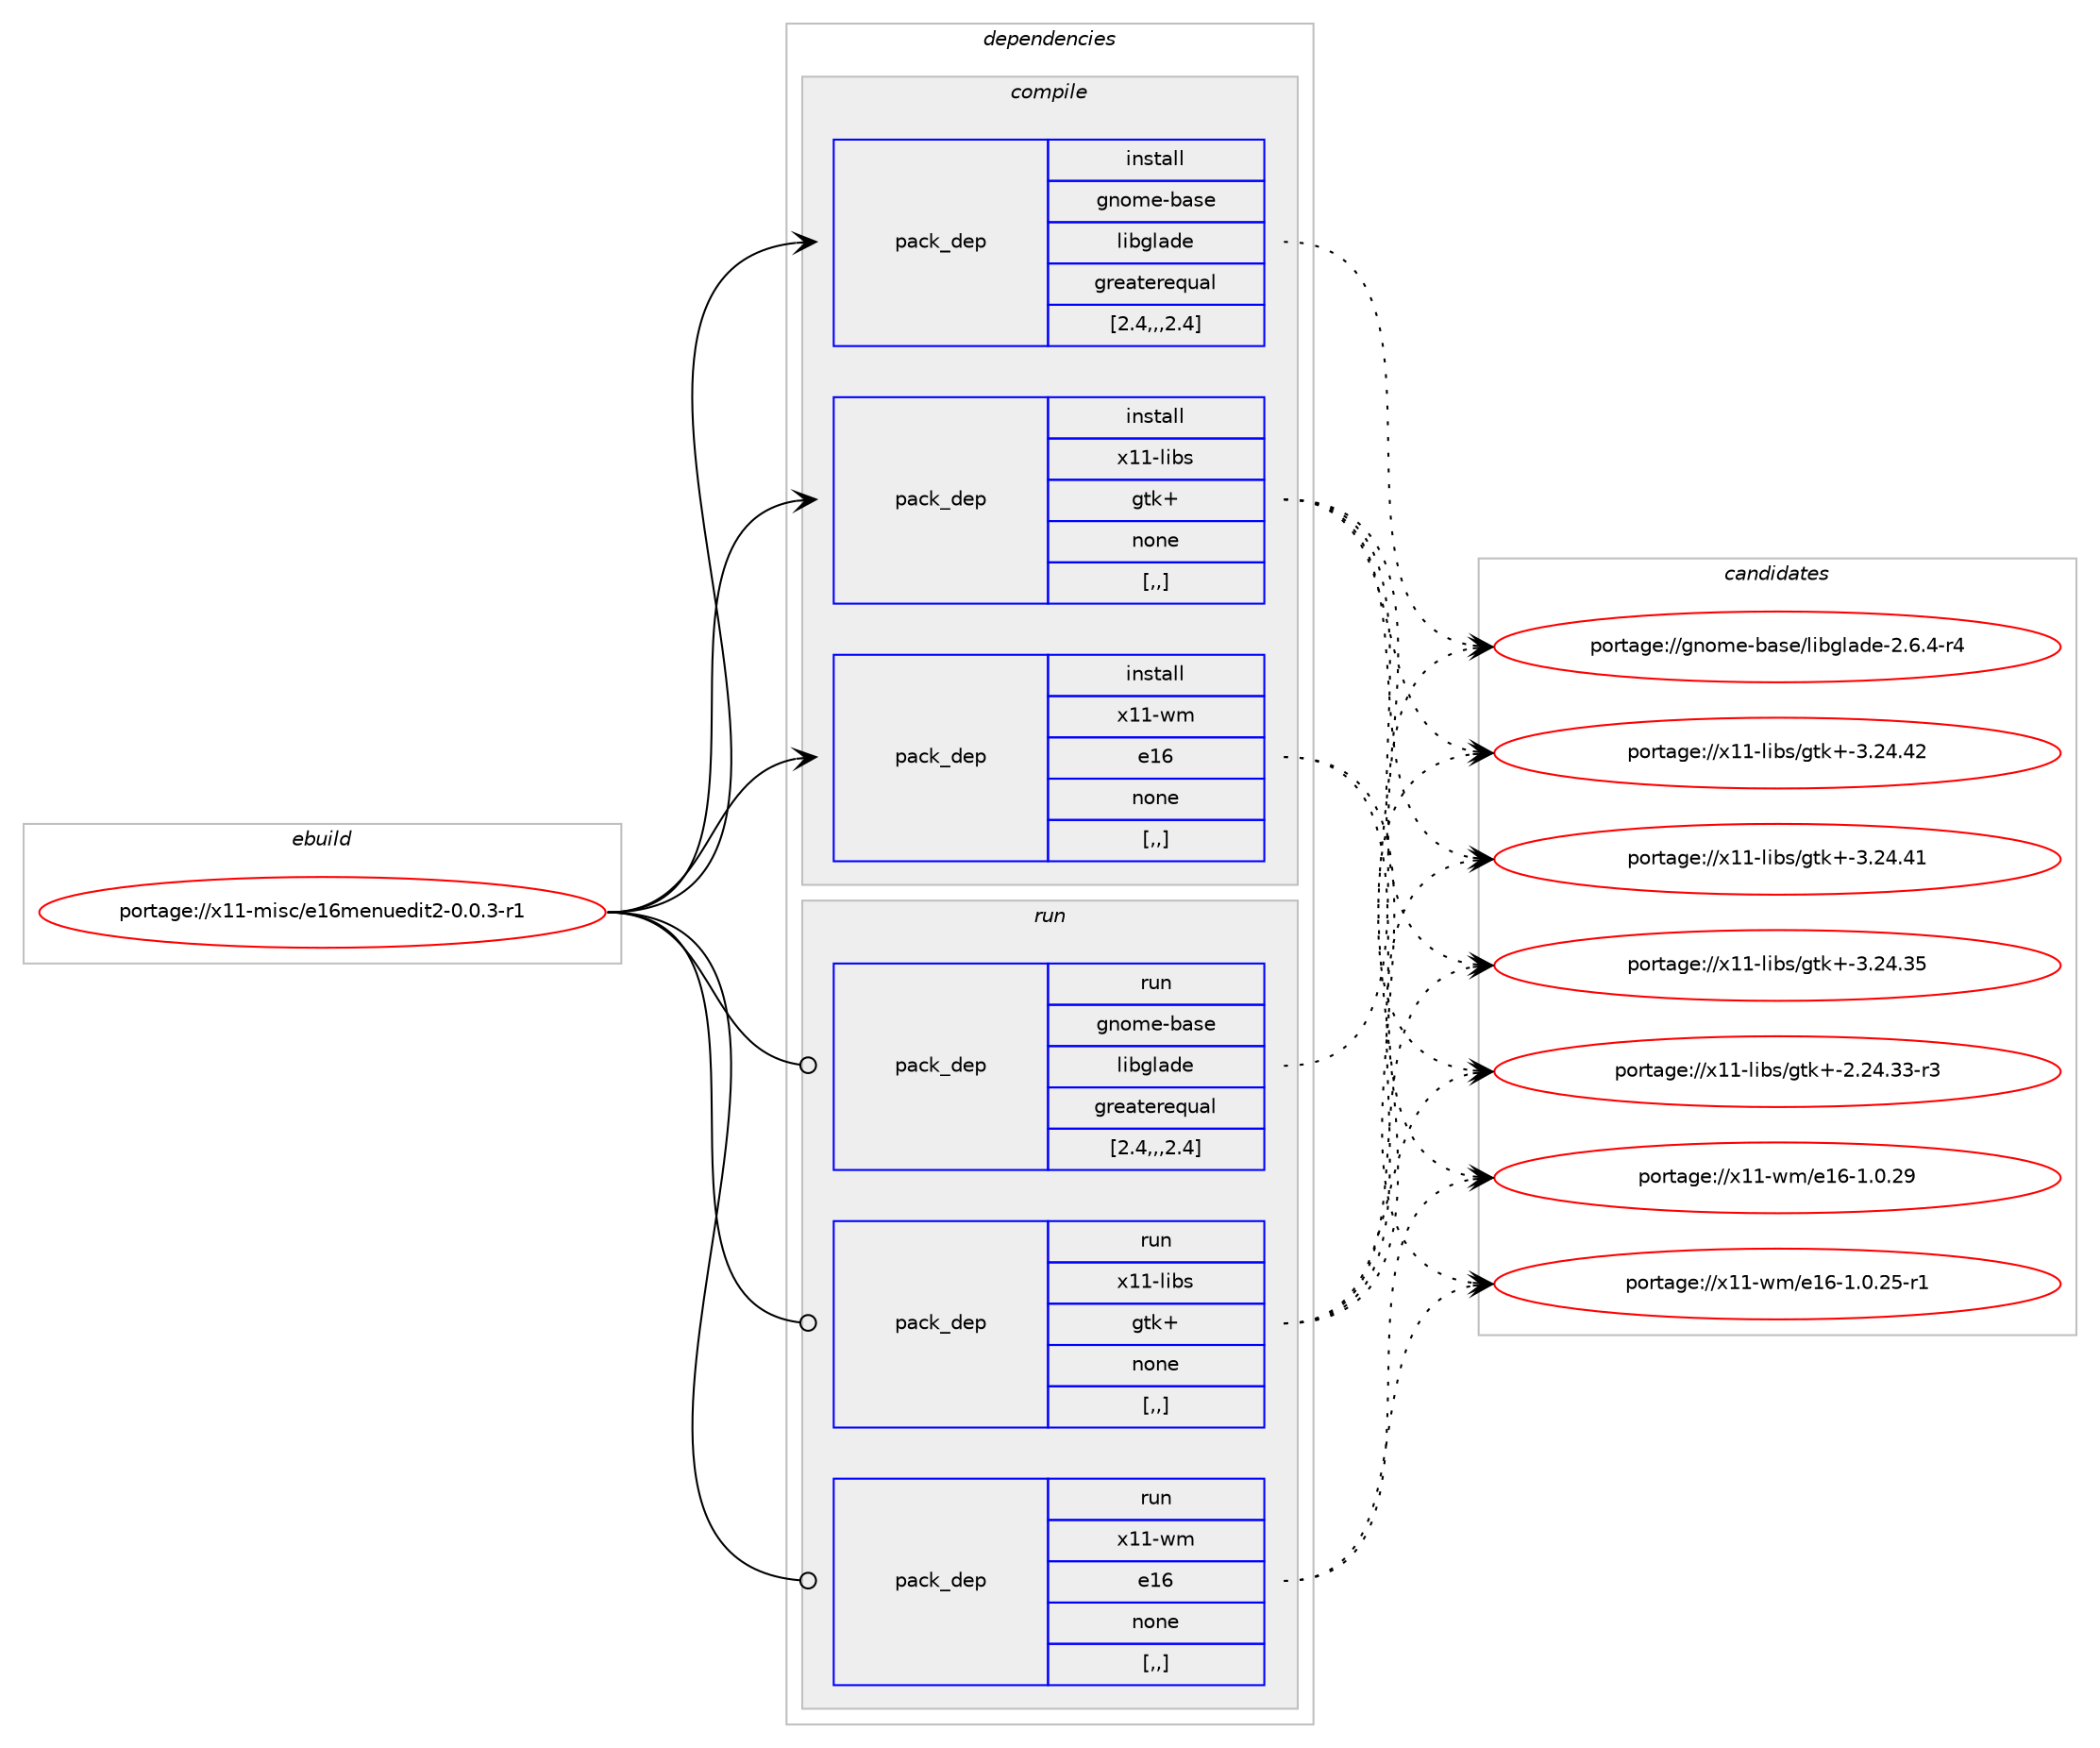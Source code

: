 digraph prolog {

# *************
# Graph options
# *************

newrank=true;
concentrate=true;
compound=true;
graph [rankdir=LR,fontname=Helvetica,fontsize=10,ranksep=1.5];#, ranksep=2.5, nodesep=0.2];
edge  [arrowhead=vee];
node  [fontname=Helvetica,fontsize=10];

# **********
# The ebuild
# **********

subgraph cluster_leftcol {
color=gray;
label=<<i>ebuild</i>>;
id [label="portage://x11-misc/e16menuedit2-0.0.3-r1", color=red, width=4, href="../x11-misc/e16menuedit2-0.0.3-r1.svg"];
}

# ****************
# The dependencies
# ****************

subgraph cluster_midcol {
color=gray;
label=<<i>dependencies</i>>;
subgraph cluster_compile {
fillcolor="#eeeeee";
style=filled;
label=<<i>compile</i>>;
subgraph pack334656 {
dependency460219 [label=<<TABLE BORDER="0" CELLBORDER="1" CELLSPACING="0" CELLPADDING="4" WIDTH="220"><TR><TD ROWSPAN="6" CELLPADDING="30">pack_dep</TD></TR><TR><TD WIDTH="110">install</TD></TR><TR><TD>gnome-base</TD></TR><TR><TD>libglade</TD></TR><TR><TD>greaterequal</TD></TR><TR><TD>[2.4,,,2.4]</TD></TR></TABLE>>, shape=none, color=blue];
}
id:e -> dependency460219:w [weight=20,style="solid",arrowhead="vee"];
subgraph pack334657 {
dependency460220 [label=<<TABLE BORDER="0" CELLBORDER="1" CELLSPACING="0" CELLPADDING="4" WIDTH="220"><TR><TD ROWSPAN="6" CELLPADDING="30">pack_dep</TD></TR><TR><TD WIDTH="110">install</TD></TR><TR><TD>x11-libs</TD></TR><TR><TD>gtk+</TD></TR><TR><TD>none</TD></TR><TR><TD>[,,]</TD></TR></TABLE>>, shape=none, color=blue];
}
id:e -> dependency460220:w [weight=20,style="solid",arrowhead="vee"];
subgraph pack334658 {
dependency460221 [label=<<TABLE BORDER="0" CELLBORDER="1" CELLSPACING="0" CELLPADDING="4" WIDTH="220"><TR><TD ROWSPAN="6" CELLPADDING="30">pack_dep</TD></TR><TR><TD WIDTH="110">install</TD></TR><TR><TD>x11-wm</TD></TR><TR><TD>e16</TD></TR><TR><TD>none</TD></TR><TR><TD>[,,]</TD></TR></TABLE>>, shape=none, color=blue];
}
id:e -> dependency460221:w [weight=20,style="solid",arrowhead="vee"];
}
subgraph cluster_compileandrun {
fillcolor="#eeeeee";
style=filled;
label=<<i>compile and run</i>>;
}
subgraph cluster_run {
fillcolor="#eeeeee";
style=filled;
label=<<i>run</i>>;
subgraph pack334659 {
dependency460222 [label=<<TABLE BORDER="0" CELLBORDER="1" CELLSPACING="0" CELLPADDING="4" WIDTH="220"><TR><TD ROWSPAN="6" CELLPADDING="30">pack_dep</TD></TR><TR><TD WIDTH="110">run</TD></TR><TR><TD>gnome-base</TD></TR><TR><TD>libglade</TD></TR><TR><TD>greaterequal</TD></TR><TR><TD>[2.4,,,2.4]</TD></TR></TABLE>>, shape=none, color=blue];
}
id:e -> dependency460222:w [weight=20,style="solid",arrowhead="odot"];
subgraph pack334660 {
dependency460223 [label=<<TABLE BORDER="0" CELLBORDER="1" CELLSPACING="0" CELLPADDING="4" WIDTH="220"><TR><TD ROWSPAN="6" CELLPADDING="30">pack_dep</TD></TR><TR><TD WIDTH="110">run</TD></TR><TR><TD>x11-libs</TD></TR><TR><TD>gtk+</TD></TR><TR><TD>none</TD></TR><TR><TD>[,,]</TD></TR></TABLE>>, shape=none, color=blue];
}
id:e -> dependency460223:w [weight=20,style="solid",arrowhead="odot"];
subgraph pack334661 {
dependency460224 [label=<<TABLE BORDER="0" CELLBORDER="1" CELLSPACING="0" CELLPADDING="4" WIDTH="220"><TR><TD ROWSPAN="6" CELLPADDING="30">pack_dep</TD></TR><TR><TD WIDTH="110">run</TD></TR><TR><TD>x11-wm</TD></TR><TR><TD>e16</TD></TR><TR><TD>none</TD></TR><TR><TD>[,,]</TD></TR></TABLE>>, shape=none, color=blue];
}
id:e -> dependency460224:w [weight=20,style="solid",arrowhead="odot"];
}
}

# **************
# The candidates
# **************

subgraph cluster_choices {
rank=same;
color=gray;
label=<<i>candidates</i>>;

subgraph choice334656 {
color=black;
nodesep=1;
choice1031101111091014598971151014710810598103108971001014550465446524511452 [label="portage://gnome-base/libglade-2.6.4-r4", color=red, width=4,href="../gnome-base/libglade-2.6.4-r4.svg"];
dependency460219:e -> choice1031101111091014598971151014710810598103108971001014550465446524511452:w [style=dotted,weight="100"];
}
subgraph choice334657 {
color=black;
nodesep=1;
choice1204949451081059811547103116107434551465052465250 [label="portage://x11-libs/gtk+-3.24.42", color=red, width=4,href="../x11-libs/gtk+-3.24.42.svg"];
choice1204949451081059811547103116107434551465052465249 [label="portage://x11-libs/gtk+-3.24.41", color=red, width=4,href="../x11-libs/gtk+-3.24.41.svg"];
choice1204949451081059811547103116107434551465052465153 [label="portage://x11-libs/gtk+-3.24.35", color=red, width=4,href="../x11-libs/gtk+-3.24.35.svg"];
choice12049494510810598115471031161074345504650524651514511451 [label="portage://x11-libs/gtk+-2.24.33-r3", color=red, width=4,href="../x11-libs/gtk+-2.24.33-r3.svg"];
dependency460220:e -> choice1204949451081059811547103116107434551465052465250:w [style=dotted,weight="100"];
dependency460220:e -> choice1204949451081059811547103116107434551465052465249:w [style=dotted,weight="100"];
dependency460220:e -> choice1204949451081059811547103116107434551465052465153:w [style=dotted,weight="100"];
dependency460220:e -> choice12049494510810598115471031161074345504650524651514511451:w [style=dotted,weight="100"];
}
subgraph choice334658 {
color=black;
nodesep=1;
choice12049494511910947101495445494648465057 [label="portage://x11-wm/e16-1.0.29", color=red, width=4,href="../x11-wm/e16-1.0.29.svg"];
choice120494945119109471014954454946484650534511449 [label="portage://x11-wm/e16-1.0.25-r1", color=red, width=4,href="../x11-wm/e16-1.0.25-r1.svg"];
dependency460221:e -> choice12049494511910947101495445494648465057:w [style=dotted,weight="100"];
dependency460221:e -> choice120494945119109471014954454946484650534511449:w [style=dotted,weight="100"];
}
subgraph choice334659 {
color=black;
nodesep=1;
choice1031101111091014598971151014710810598103108971001014550465446524511452 [label="portage://gnome-base/libglade-2.6.4-r4", color=red, width=4,href="../gnome-base/libglade-2.6.4-r4.svg"];
dependency460222:e -> choice1031101111091014598971151014710810598103108971001014550465446524511452:w [style=dotted,weight="100"];
}
subgraph choice334660 {
color=black;
nodesep=1;
choice1204949451081059811547103116107434551465052465250 [label="portage://x11-libs/gtk+-3.24.42", color=red, width=4,href="../x11-libs/gtk+-3.24.42.svg"];
choice1204949451081059811547103116107434551465052465249 [label="portage://x11-libs/gtk+-3.24.41", color=red, width=4,href="../x11-libs/gtk+-3.24.41.svg"];
choice1204949451081059811547103116107434551465052465153 [label="portage://x11-libs/gtk+-3.24.35", color=red, width=4,href="../x11-libs/gtk+-3.24.35.svg"];
choice12049494510810598115471031161074345504650524651514511451 [label="portage://x11-libs/gtk+-2.24.33-r3", color=red, width=4,href="../x11-libs/gtk+-2.24.33-r3.svg"];
dependency460223:e -> choice1204949451081059811547103116107434551465052465250:w [style=dotted,weight="100"];
dependency460223:e -> choice1204949451081059811547103116107434551465052465249:w [style=dotted,weight="100"];
dependency460223:e -> choice1204949451081059811547103116107434551465052465153:w [style=dotted,weight="100"];
dependency460223:e -> choice12049494510810598115471031161074345504650524651514511451:w [style=dotted,weight="100"];
}
subgraph choice334661 {
color=black;
nodesep=1;
choice12049494511910947101495445494648465057 [label="portage://x11-wm/e16-1.0.29", color=red, width=4,href="../x11-wm/e16-1.0.29.svg"];
choice120494945119109471014954454946484650534511449 [label="portage://x11-wm/e16-1.0.25-r1", color=red, width=4,href="../x11-wm/e16-1.0.25-r1.svg"];
dependency460224:e -> choice12049494511910947101495445494648465057:w [style=dotted,weight="100"];
dependency460224:e -> choice120494945119109471014954454946484650534511449:w [style=dotted,weight="100"];
}
}

}
